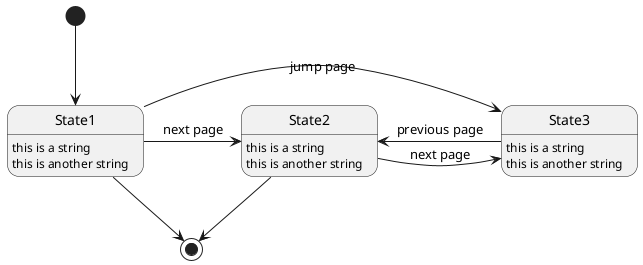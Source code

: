 @startuml testName

[*] --> State1
State1 --> [*]
State1 : this is a string
State1 : this is another string

State2 : this is a string
State2 : this is another string

State3 : this is a string
State3 : this is another string

State1 -> State2 : next page
State2 --> [*]

State1 -> State3 : jump page
State2 -> State3 : next page
State3 -> State2 : previous page


@enduml
